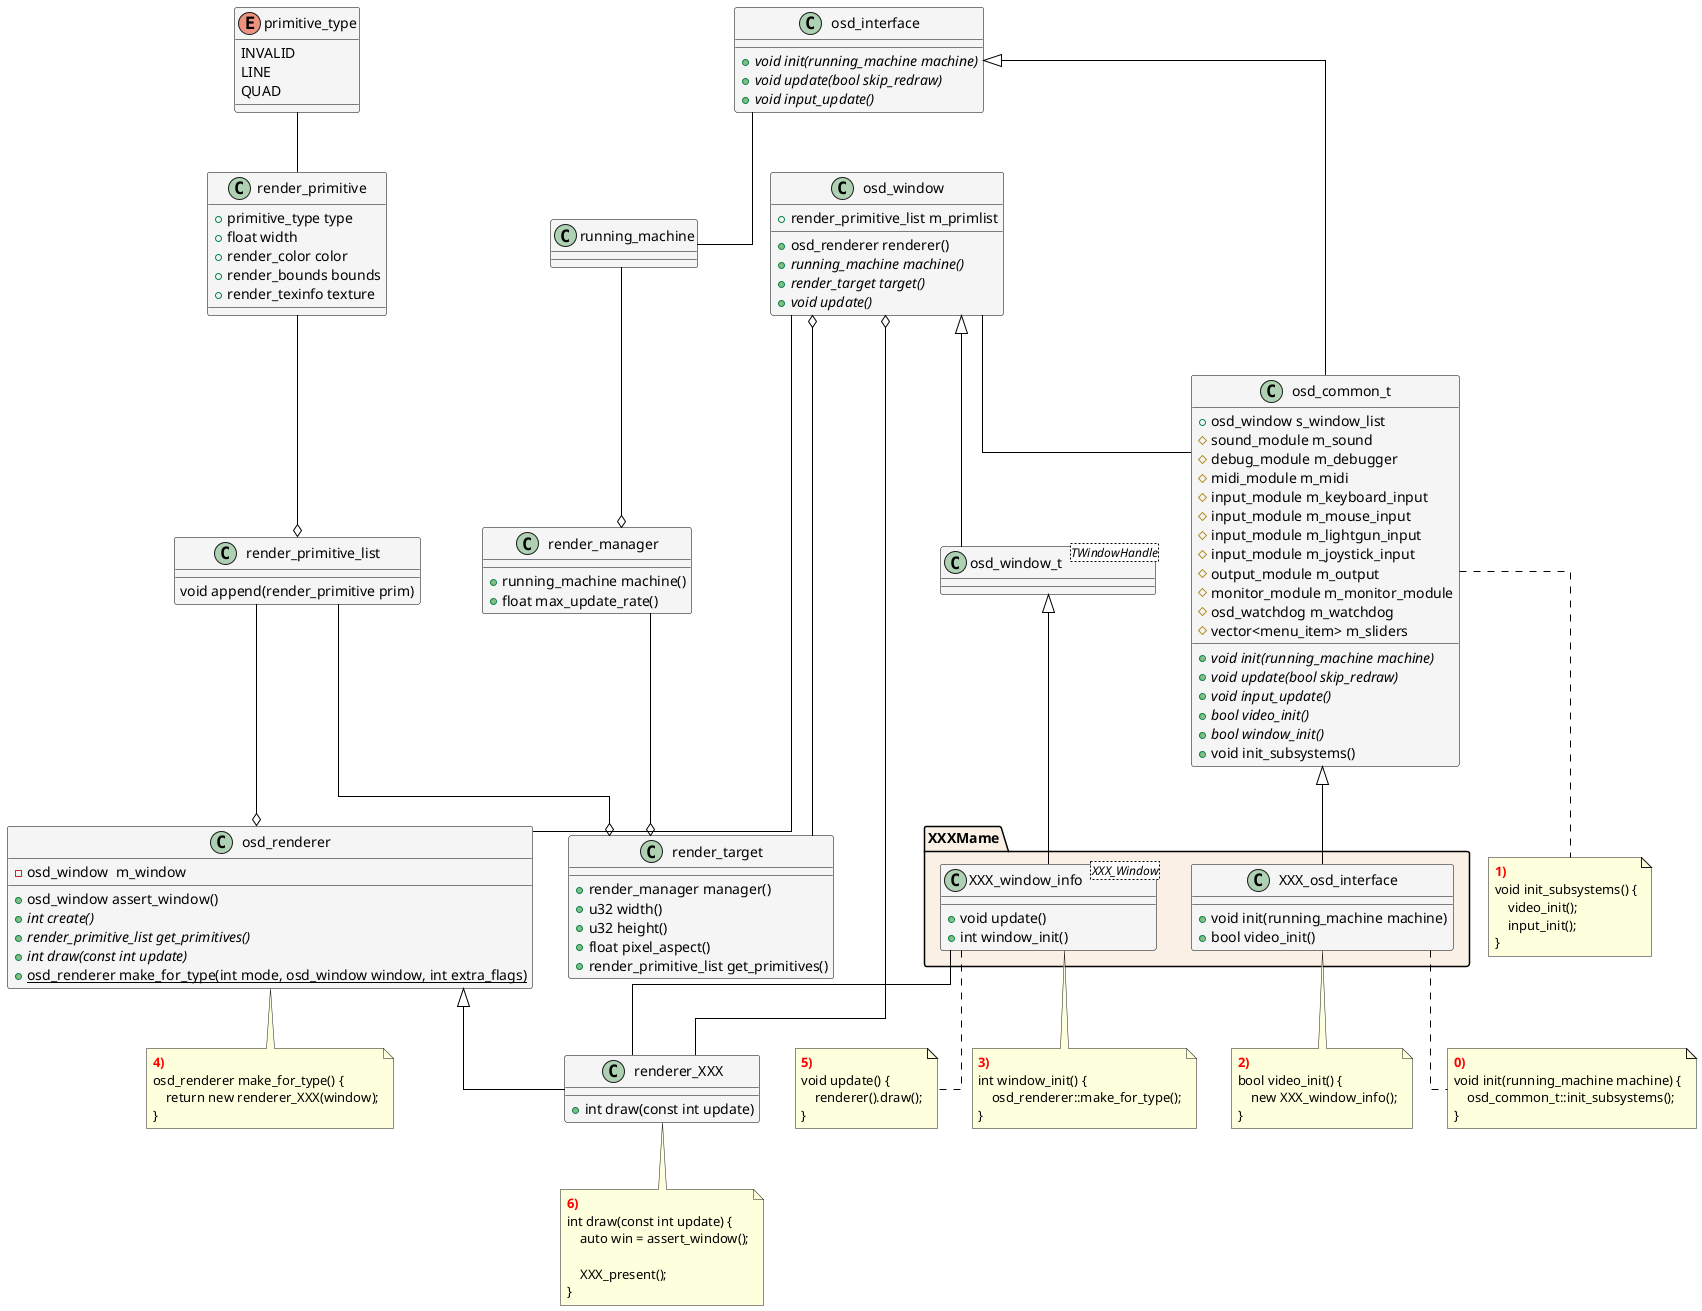 @startuml mame

page 2x1

skinparam linetype ortho
skinparam ArrowColor black
skinparam shadowing false

skinparam class {
    BackgroundColor WhiteSmoke
    BorderColor black
}

skinparam package {
    BackgroundColor Linen
}

set namespaceSeparator ::

enum primitive_type
{
    INVALID
    LINE
    QUAD
}

class render_manager {
    +running_machine machine()
    +float max_update_rate()
}

running_machine --o render_manager

class osd_renderer {
    -osd_window  m_window
    +osd_window assert_window()
    {abstract} +int create()
    {abstract} +render_primitive_list get_primitives()
    {abstract} +int draw(const int update)
    {static} +osd_renderer make_for_type(int mode, osd_window window, int extra_flags)
}

note as note_osd_renderer_make_for_type
<b><color:Red>4)</color></b>
osd_renderer make_for_type() {
    return new renderer_XXX(window);
}
end note

osd_renderer .. note_osd_renderer_make_for_type

render_primitive_list --o osd_renderer
render_primitive --o render_primitive_list
primitive_type -- render_primitive

class render_primitive {
    +primitive_type type
    +float width
    +render_color color
    +render_bounds bounds
    +render_texinfo texture
}

class render_primitive_list {
    void append(render_primitive prim)
}

class renderer_XXX extends osd_renderer {
    +int draw(const int update)
}

note as note_renderer_XXX
<b><color:Red>6)</color></b>
int draw(const int update) {
    auto win = assert_window();

    XXX_present();
}
end note

renderer_XXX .. note_renderer_XXX

osd_window o-- renderer_XXX
osd_window o-- render_target
osd_window -- osd_renderer

class osd_window_t<TWindowHandle> extends osd_window

XXXMame::XXX_window_info -- renderer_XXX

class osd_window {    
    +render_primitive_list m_primlist
    +osd_renderer renderer()
    {abstract} +running_machine machine()
    {abstract} +render_target target()
    {abstract} +void update()
}

render_manager --o render_target
render_primitive_list --o render_target

class render_target
{
    +render_manager manager()
    +u32 width()
    +u32 height()
    +float pixel_aspect()
    +render_primitive_list get_primitives()
}

class XXXMame::XXX_window_info<XXX_Window> {
    +void update()
    +int window_init()
}

osd_window_t <|-- XXXMame::XXX_window_info
osd_common_t <|-- XXXMame::XXX_osd_interface

class XXXMame::XXX_osd_interface {
    +void init(running_machine machine)
    +bool video_init()
}

note as note_5_XXX_window_info
<b><color:Red>5)</color></b>
void update() {
    renderer().draw();
}
end note

note as note_4_XXX_window_info
<b><color:Red>3)</color></b>
int window_init() {
    osd_renderer::make_for_type();
}
end note

note as note_2_XXX_osd_interface
<b><color:Red>2)</color></b>
bool video_init() {
    new XXX_window_info();
}
end note

XXXMame::XXX_osd_interface .. note_2_XXX_osd_interface
XXXMame::XXX_window_info .. note_4_XXX_window_info
XXXMame::XXX_window_info .. note_5_XXX_window_info

osd_window -- osd_common_t

osd_interface -- running_machine

osd_interface <|-- osd_common_t

class osd_interface {
	{abstract} +void init(running_machine machine)
	{abstract} +void update(bool skip_redraw)
	{abstract} +void input_update()
}

class osd_common_t {
    +osd_window s_window_list
    #sound_module m_sound
    #debug_module m_debugger
    #midi_module m_midi
    #input_module m_keyboard_input
    #input_module m_mouse_input
    #input_module m_lightgun_input
    #input_module m_joystick_input
    #output_module m_output
    #monitor_module m_monitor_module
    #osd_watchdog m_watchdog
    #vector<menu_item> m_sliders
    {abstract} + void init(running_machine machine)
    {abstract} + void update(bool skip_redraw)
    {abstract} + void input_update()
    {abstract} +bool video_init()
    {abstract} +bool window_init()
    +void init_subsystems()
}

note as note_osd_common_t_init_subsystems
<b><color:Red>1)</color></b>
void init_subsystems() {
    video_init();
    input_init();
}
end note

osd_common_t .. note_osd_common_t_init_subsystems

note as note_XXX_osd_interface_init
<b><color:Red>0)</color></b>
void init(running_machine machine) {
    osd_common_t::init_subsystems();
}
end note

XXXMame::XXX_osd_interface .. note_XXX_osd_interface_init

@enduml